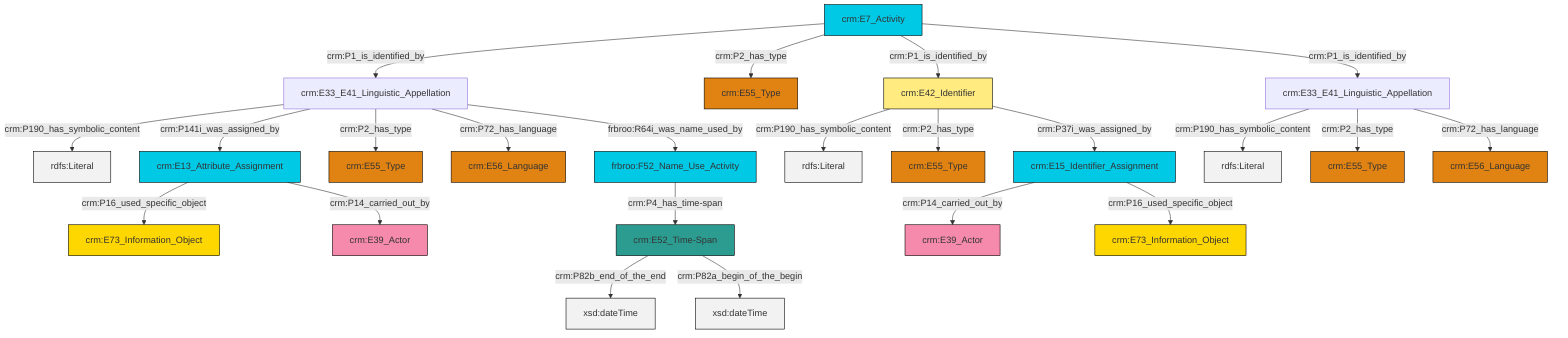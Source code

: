 graph TD
classDef Literal fill:#f2f2f2,stroke:#000000;
classDef CRM_Entity fill:#FFFFFF,stroke:#000000;
classDef Temporal_Entity fill:#00C9E6, stroke:#000000;
classDef Type fill:#E18312, stroke:#000000;
classDef Time-Span fill:#2C9C91, stroke:#000000;
classDef Appellation fill:#FFEB7F, stroke:#000000;
classDef Place fill:#008836, stroke:#000000;
classDef Persistent_Item fill:#B266B2, stroke:#000000;
classDef Conceptual_Object fill:#FFD700, stroke:#000000;
classDef Physical_Thing fill:#D2B48C, stroke:#000000;
classDef Actor fill:#f58aad, stroke:#000000;
classDef PC_Classes fill:#4ce600, stroke:#000000;
classDef Multi fill:#cccccc,stroke:#000000;

0["crm:E33_E41_Linguistic_Appellation"]:::Default -->|crm:P190_has_symbolic_content| 1[rdfs:Literal]:::Literal
2["crm:E7_Activity"]:::Temporal_Entity -->|crm:P1_is_identified_by| 0["crm:E33_E41_Linguistic_Appellation"]:::Default
2["crm:E7_Activity"]:::Temporal_Entity -->|crm:P2_has_type| 6["crm:E55_Type"]:::Type
9["crm:E42_Identifier"]:::Appellation -->|crm:P190_has_symbolic_content| 10[rdfs:Literal]:::Literal
13["frbroo:F52_Name_Use_Activity"]:::Temporal_Entity -->|crm:P4_has_time-span| 14["crm:E52_Time-Span"]:::Time-Span
0["crm:E33_E41_Linguistic_Appellation"]:::Default -->|crm:P141i_was_assigned_by| 15["crm:E13_Attribute_Assignment"]:::Temporal_Entity
9["crm:E42_Identifier"]:::Appellation -->|crm:P2_has_type| 16["crm:E55_Type"]:::Type
17["crm:E33_E41_Linguistic_Appellation"]:::Default -->|crm:P190_has_symbolic_content| 18[rdfs:Literal]:::Literal
17["crm:E33_E41_Linguistic_Appellation"]:::Default -->|crm:P2_has_type| 19["crm:E55_Type"]:::Type
11["crm:E15_Identifier_Assignment"]:::Temporal_Entity -->|crm:P14_carried_out_by| 20["crm:E39_Actor"]:::Actor
0["crm:E33_E41_Linguistic_Appellation"]:::Default -->|crm:P2_has_type| 4["crm:E55_Type"]:::Type
14["crm:E52_Time-Span"]:::Time-Span -->|crm:P82b_end_of_the_end| 22[xsd:dateTime]:::Literal
11["crm:E15_Identifier_Assignment"]:::Temporal_Entity -->|crm:P16_used_specific_object| 27["crm:E73_Information_Object"]:::Conceptual_Object
9["crm:E42_Identifier"]:::Appellation -->|crm:P37i_was_assigned_by| 11["crm:E15_Identifier_Assignment"]:::Temporal_Entity
15["crm:E13_Attribute_Assignment"]:::Temporal_Entity -->|crm:P16_used_specific_object| 25["crm:E73_Information_Object"]:::Conceptual_Object
15["crm:E13_Attribute_Assignment"]:::Temporal_Entity -->|crm:P14_carried_out_by| 7["crm:E39_Actor"]:::Actor
2["crm:E7_Activity"]:::Temporal_Entity -->|crm:P1_is_identified_by| 9["crm:E42_Identifier"]:::Appellation
0["crm:E33_E41_Linguistic_Appellation"]:::Default -->|crm:P72_has_language| 33["crm:E56_Language"]:::Type
17["crm:E33_E41_Linguistic_Appellation"]:::Default -->|crm:P72_has_language| 29["crm:E56_Language"]:::Type
0["crm:E33_E41_Linguistic_Appellation"]:::Default -->|frbroo:R64i_was_name_used_by| 13["frbroo:F52_Name_Use_Activity"]:::Temporal_Entity
14["crm:E52_Time-Span"]:::Time-Span -->|crm:P82a_begin_of_the_begin| 35[xsd:dateTime]:::Literal
2["crm:E7_Activity"]:::Temporal_Entity -->|crm:P1_is_identified_by| 17["crm:E33_E41_Linguistic_Appellation"]:::Default